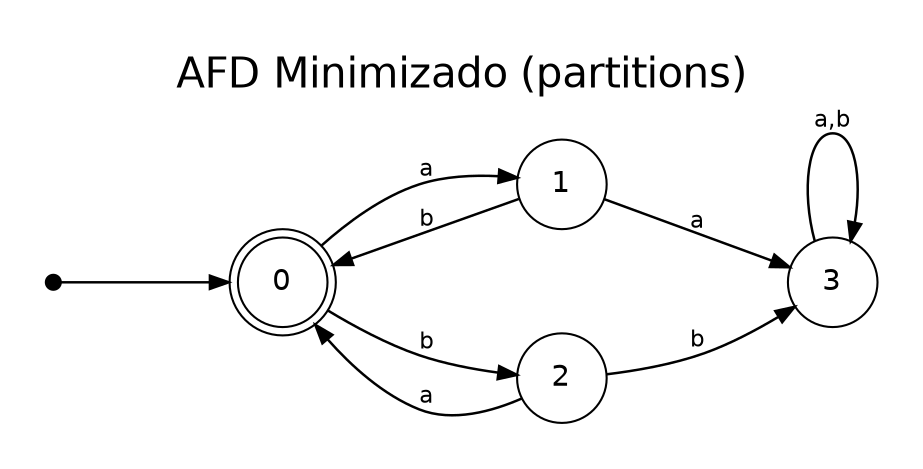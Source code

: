 digraph DFA {
  rankdir=LR; layout=dot; splines=true; overlap=false; concentrate=true; outputorder=edgesfirst; nodesep=0.7; ranksep=1.1; margin=0.25;
  labelloc="t"; label="AFD Minimizado (partitions)"; fontsize=20; fontname="Helvetica";
  node [shape=circle, width=0.6, height=0.6, fontname="Helvetica"];
  edge [fontname="Helvetica", fontsize=11, arrowsize=0.9, penwidth=1.2, labeldistance=1.6];
  __start [shape=point, width=0.1, label=""];
  __start -> 0;
  0 [shape=doublecircle];
  0 -> 1 [label="a"];
  0 -> 2 [label="b"];
  1 -> 3 [label="a"];
  1 -> 0 [label="b"];
  2 -> 0 [label="a"];
  2 -> 3 [label="b"];
  3 -> 3 [label="a,b"];
}
